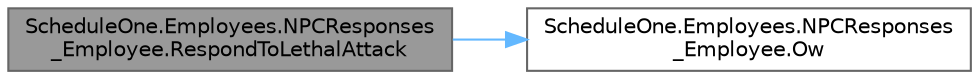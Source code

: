 digraph "ScheduleOne.Employees.NPCResponses_Employee.RespondToLethalAttack"
{
 // LATEX_PDF_SIZE
  bgcolor="transparent";
  edge [fontname=Helvetica,fontsize=10,labelfontname=Helvetica,labelfontsize=10];
  node [fontname=Helvetica,fontsize=10,shape=box,height=0.2,width=0.4];
  rankdir="LR";
  Node1 [id="Node000001",label="ScheduleOne.Employees.NPCResponses\l_Employee.RespondToLethalAttack",height=0.2,width=0.4,color="gray40", fillcolor="grey60", style="filled", fontcolor="black",tooltip=" "];
  Node1 -> Node2 [id="edge1_Node000001_Node000002",color="steelblue1",style="solid",tooltip=" "];
  Node2 [id="Node000002",label="ScheduleOne.Employees.NPCResponses\l_Employee.Ow",height=0.2,width=0.4,color="grey40", fillcolor="white", style="filled",URL="$class_schedule_one_1_1_employees_1_1_n_p_c_responses___employee.html#ac9743e984d79533460c92eebf8cb1a6e",tooltip=" "];
}
